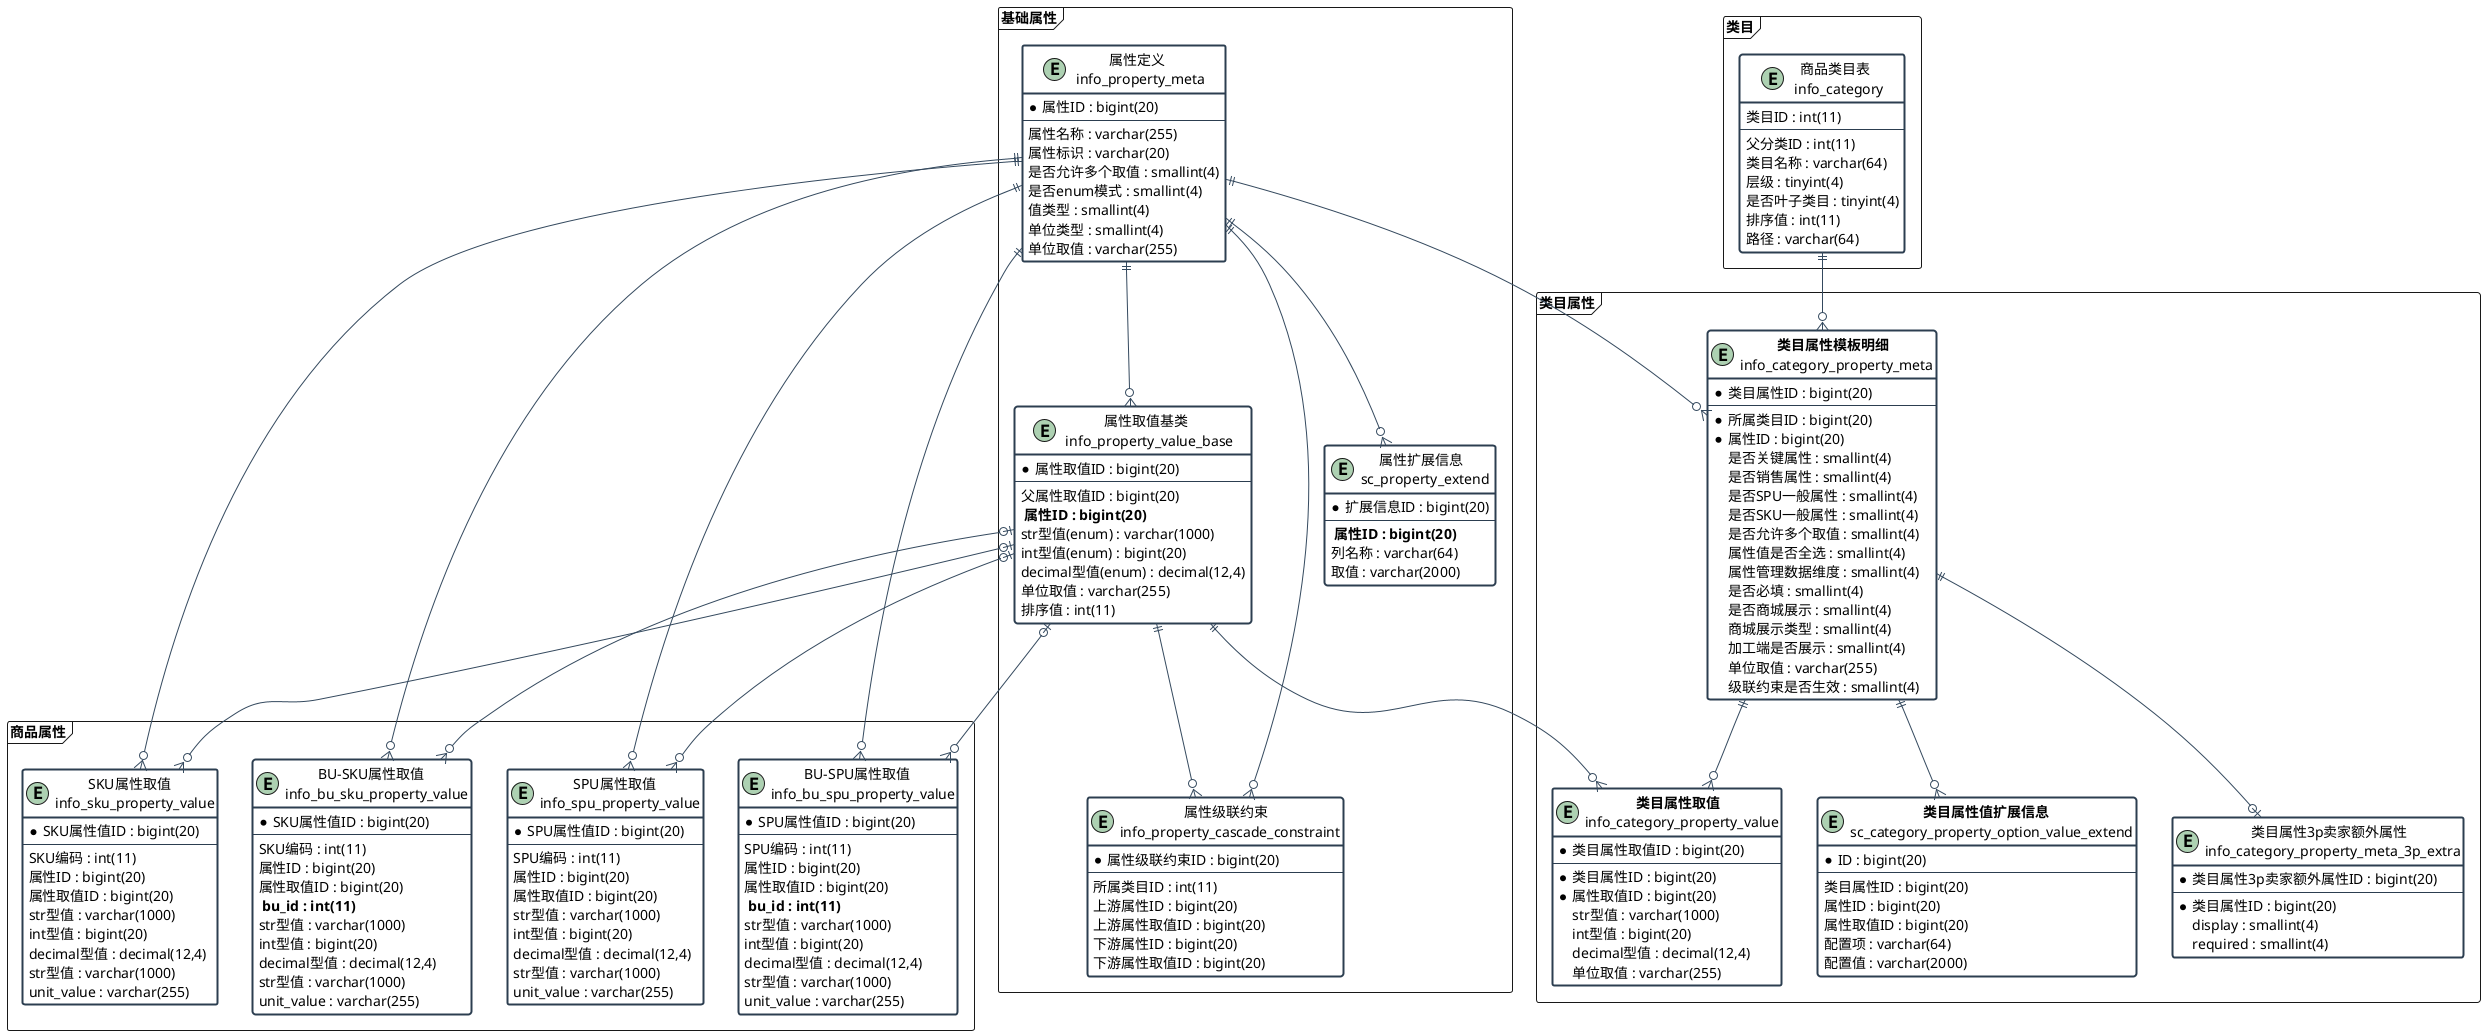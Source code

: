 @startuml
!define ENTITY_BORDER_COLOR #2C3E50
!define ENTITY_BACKGROUND_COLOR #FFFFFF
!define ENTITY_FONT_COLOR #000000
!define RELATION_BORDER_COLOR #34495E
!define RELATION_ARROW_COLOR #34495E
!define RELATION_FONT_COLOR #34495E

skinparam class {
    BorderColor ENTITY_BORDER_COLOR
    BackgroundColor ENTITY_BACKGROUND_COLOR
    FontColor ENTITY_FONT_COLOR
    ArrowColor RELATION_ARROW_COLOR
    BorderThickness 2
}

skinparam relationship {
    BorderColor RELATION_BORDER_COLOR
    FontColor RELATION_FONT_COLOR
    Thickness 2
}


package "基础属性" <<frame>> {

entity "属性定义 \n info_property_meta" as p {
    * 属性ID : bigint(20)
    --
    属性名称 : varchar(255)
    属性标识 : varchar(20)
    是否允许多个取值 : smallint(4)
    是否enum模式 : smallint(4)
    值类型 : smallint(4)
    单位类型 : smallint(4)
    单位取值 : varchar(255)
}

entity "属性扩展信息 \n sc_property_extend" as p_extend {
    * 扩展信息ID : bigint(20)
    --
    ** 属性ID : bigint(20) **
    列名称 : varchar(64)
    取值 : varchar(2000)
}
entity "属性取值基类 \n info_property_value_base" as p_value {
    * 属性取值ID : bigint(20)
    --
    父属性取值ID : bigint(20)
    ** 属性ID : bigint(20) **
    str型值(enum) : varchar(1000)
    int型值(enum) : bigint(20)
    decimal型值(enum) : decimal(12,4)
    单位取值 : varchar(255)
    排序值 : int(11)
}

entity "属性级联约束 \n info_property_cascade_constraint" as p_c_c {
    * 属性级联约束ID : bigint(20)
    --
    所属类目ID : int(11)
    上游属性ID : bigint(20)
    上游属性取值ID : bigint(20)
    下游属性ID : bigint(20)
    下游属性取值ID : bigint(20)
}


}

package "类目属性" <<frame>> {
entity "** 类目属性模板明细 ** \n info_category_property_meta" as c_p {
    * 类目属性ID : bigint(20)
    --
    * 所属类目ID : bigint(20)
    * 属性ID : bigint(20)
    是否关键属性 : smallint(4)
    是否销售属性 : smallint(4)
    是否SPU一般属性 : smallint(4)
    是否SKU一般属性 : smallint(4)
    是否允许多个取值 : smallint(4)
    属性值是否全选 : smallint(4)
    属性管理数据维度 : smallint(4)
    是否必填 : smallint(4)
    是否商城展示 : smallint(4)
    商城展示类型 : smallint(4)
    加工端是否展示 : smallint(4)
    单位取值 : varchar(255)
    级联约束是否生效 : smallint(4)
}

entity "类目属性3p卖家额外属性 \n info_category_property_meta_3p_extra" as c_p_e {
    * 类目属性3p卖家额外属性ID : bigint(20)
    --
    * 类目属性ID : bigint(20)
    display : smallint(4)
    required : smallint(4)
}

entity "** 类目属性取值**  \n info_category_property_value" as c_p_v {
    * 类目属性取值ID : bigint(20)
    --
    * 类目属性ID : bigint(20)
    * 属性取值ID : bigint(20)
    str型值 : varchar(1000)
    int型值 : bigint(20)
    decimal型值 : decimal(12,4)
    单位取值 : varchar(255)
}

entity "** 类目属性值扩展信息 **  \n sc_category_property_option_value_extend" as c_p_v_e {
    * ID : bigint(20)
    --
   类目属性ID : bigint(20)
   属性ID : bigint(20)
   属性取值ID : bigint(20)
   配置项 : varchar(64)
   配置值 : varchar(2000)
}

}

package "商品属性" <<frame>>{
entity "SKU属性取值  \n info_sku_property_value" as sku_p_v {
    * SKU属性值ID : bigint(20)
    --
    SKU编码 : int(11)
    属性ID : bigint(20)
    属性取值ID : bigint(20)
    str型值 : varchar(1000)
    int型值 : bigint(20)
    decimal型值 : decimal(12,4)
    str型值 : varchar(1000)
    unit_value : varchar(255)
}

entity "BU-SKU属性取值  \n info_bu_sku_property_value" as sku_b_p_v {
    * SKU属性值ID : bigint(20)
    --
    SKU编码 : int(11)
    属性ID : bigint(20)
    属性取值ID : bigint(20)
    ** bu_id : int(11) **
    str型值 : varchar(1000)
    int型值 : bigint(20)
    decimal型值 : decimal(12,4)
    str型值 : varchar(1000)
    unit_value : varchar(255)
}

entity "SPU属性取值  \n info_spu_property_value" as spu_p_v {
    * SPU属性值ID : bigint(20)
    --
    SPU编码 : int(11)
    属性ID : bigint(20)
    属性取值ID : bigint(20)
    str型值 : varchar(1000)
    int型值 : bigint(20)
    decimal型值 : decimal(12,4)
    str型值 : varchar(1000)
    unit_value : varchar(255)
}

entity "BU-SPU属性取值  \n info_bu_spu_property_value" as spu_b_p_v {
    * SPU属性值ID : bigint(20)
    --
    SPU编码 : int(11)
    属性ID : bigint(20)
    属性取值ID : bigint(20)
    ** bu_id : int(11) **
    str型值 : varchar(1000)
    int型值 : bigint(20)
    decimal型值 : decimal(12,4)
    str型值 : varchar(1000)
    unit_value : varchar(255)
}

}

package "类目" <<frame>> {

entity "商品类目表 \n info_category" as c {
    类目ID : int(11)
    --
    父分类ID : int(11)
    类目名称 : varchar(64)
    层级 : tinyint(4)
    是否叶子类目 : tinyint(4)
    排序值 : int(11)
    路径 : varchar(64)
}

}
p ||--o{ p_extend
p ||--o{ p_value
p ||--o{ c_p
c_p ||--o| c_p_e
c_p ||--o{ c_p_v
p_value ||--o{ c_p_v
c_p ||--o{ c_p_v_e

c ||--o{ c_p

p ||--o{ p_c_c
p_value ||--o{ p_c_c


p ||--o{ sku_p_v
p_value |o--o{ sku_p_v
p ||--o{ sku_b_p_v
p_value |o--o{ sku_b_p_v

p ||--o{ spu_p_v
p_value |o--o{ spu_p_v
p ||--o{ spu_b_p_v
p_value |o--o{ spu_b_p_v


@enduml

